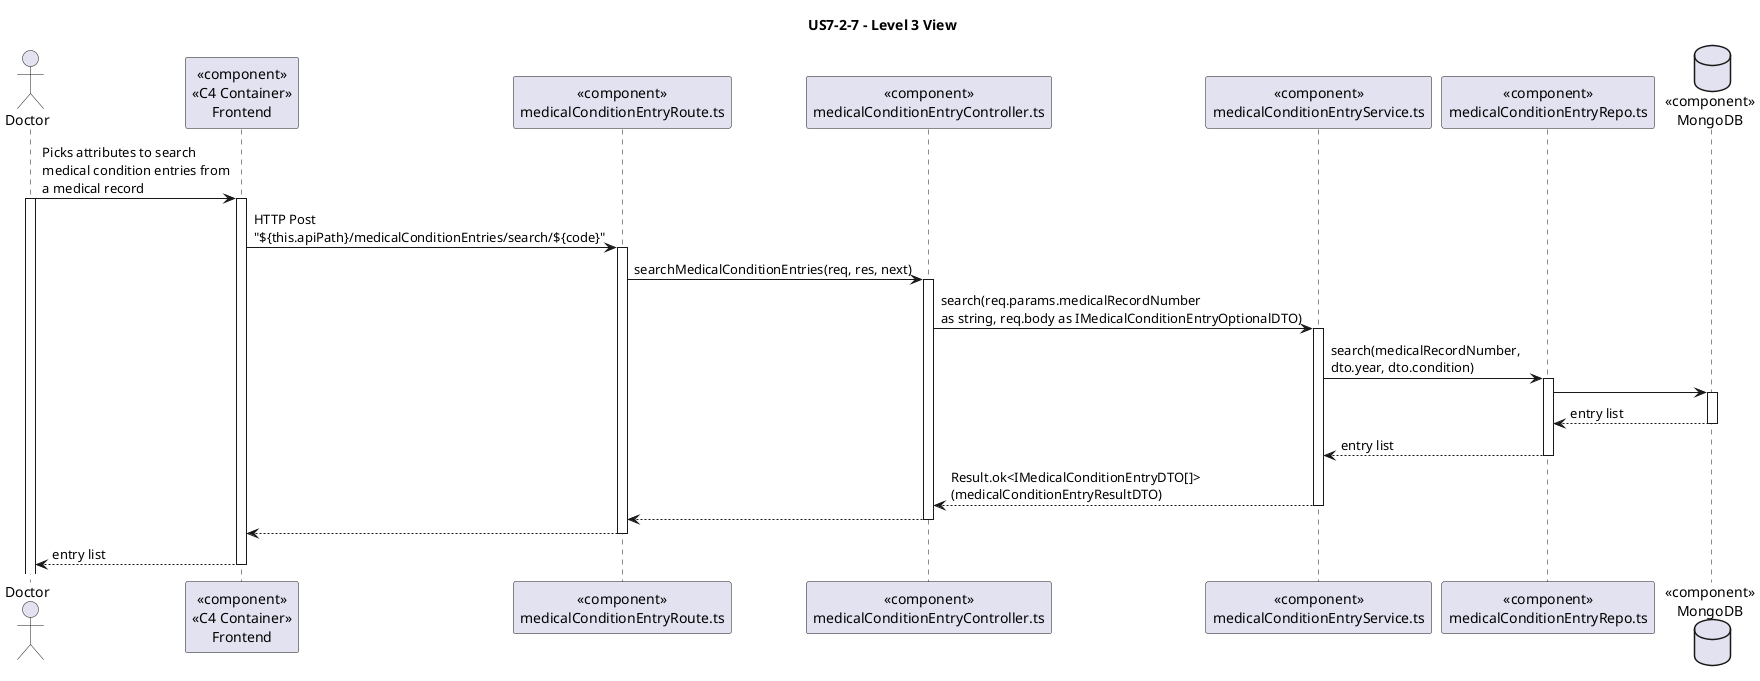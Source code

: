 @startuml

title US7-2-7 - Level 3 View

actor Doctor as U

participant "«component»\n«C4 Container»\nFrontend" as frontend 

participant "«component»\nmedicalConditionEntryRoute.ts" as route
participant "«component»\nmedicalConditionEntryController.ts" as ctrl
participant "«component»\nmedicalConditionEntryService.ts" as service
participant "«component»\nmedicalConditionEntryRepo.ts" as repo

database "«component»\nMongoDB" as db

U -> frontend : Picks attributes to search\nmedical condition entries from\na medical record
activate U
activate frontend

frontend -> route : HTTP Post\n"${this.apiPath}/medicalConditionEntries/search/${code}"
activate route

route -> ctrl : searchMedicalConditionEntries(req, res, next)
activate ctrl

ctrl -> service : search(req.params.medicalRecordNumber\nas string, req.body as IMedicalConditionEntryOptionalDTO)
activate service

service -> repo : search(medicalRecordNumber,\ndto.year, dto.condition)
activate repo
repo -> db
activate db
db --> repo : entry list
deactivate db
repo --> service : entry list
deactivate repo

service --> ctrl : Result.ok<IMedicalConditionEntryDTO[]>\n(medicalConditionEntryResultDTO)
deactivate service
ctrl --> route
deactivate ctrl
route --> frontend
deactivate route
frontend --> U : entry list
deactivate frontend


@enduml
